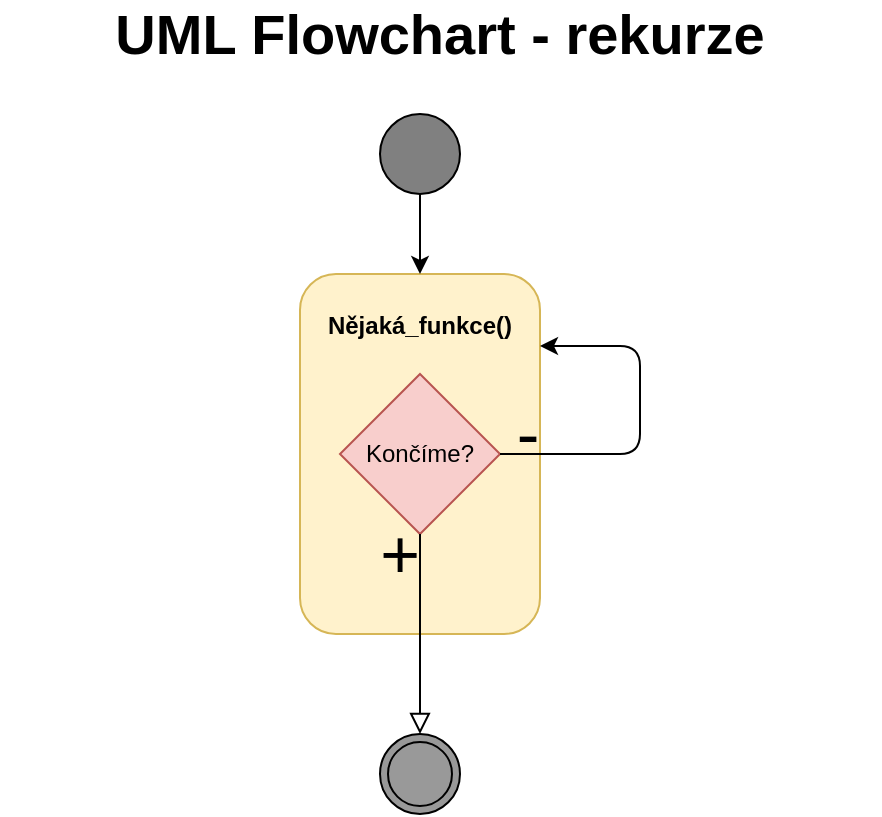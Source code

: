 <mxfile version="14.9.2" type="github">
  <diagram id="C5RBs43oDa-KdzZeNtuy" name="Page-1">
    <mxGraphModel dx="1182" dy="675" grid="1" gridSize="10" guides="1" tooltips="1" connect="1" arrows="1" fold="1" page="1" pageScale="1" pageWidth="827" pageHeight="1169" math="0" shadow="0">
      <root>
        <mxCell id="WIyWlLk6GJQsqaUBKTNV-0" />
        <mxCell id="WIyWlLk6GJQsqaUBKTNV-1" parent="WIyWlLk6GJQsqaUBKTNV-0" />
        <mxCell id="WIyWlLk6GJQsqaUBKTNV-3" value="&lt;b&gt;Nějaká_funkce()&lt;br&gt;&lt;br&gt;&lt;br&gt;&lt;br&gt;&lt;br&gt;&lt;br&gt;&lt;br&gt;&lt;br&gt;&lt;br&gt;&lt;br&gt;&lt;/b&gt;" style="rounded=1;whiteSpace=wrap;html=1;fontSize=12;glass=0;strokeWidth=1;shadow=0;fillColor=#fff2cc;strokeColor=#d6b656;" parent="WIyWlLk6GJQsqaUBKTNV-1" vertex="1">
          <mxGeometry x="280" y="180" width="120" height="180" as="geometry" />
        </mxCell>
        <mxCell id="8jcDuwqrLGiGfIS502dI-1" value="" style="edgeStyle=orthogonalEdgeStyle;rounded=0;orthogonalLoop=1;jettySize=auto;html=1;" edge="1" parent="WIyWlLk6GJQsqaUBKTNV-1" source="8jcDuwqrLGiGfIS502dI-0" target="WIyWlLk6GJQsqaUBKTNV-3">
          <mxGeometry relative="1" as="geometry" />
        </mxCell>
        <mxCell id="8jcDuwqrLGiGfIS502dI-0" value="" style="verticalLabelPosition=bottom;verticalAlign=top;html=1;shape=mxgraph.flowchart.on-page_reference;fillColor=#808080;" vertex="1" parent="WIyWlLk6GJQsqaUBKTNV-1">
          <mxGeometry x="320" y="100" width="40" height="40" as="geometry" />
        </mxCell>
        <mxCell id="8jcDuwqrLGiGfIS502dI-2" value="Končíme?" style="rhombus;whiteSpace=wrap;html=1;fillColor=#f8cecc;strokeColor=#b85450;" vertex="1" parent="WIyWlLk6GJQsqaUBKTNV-1">
          <mxGeometry x="300" y="230" width="80" height="80" as="geometry" />
        </mxCell>
        <mxCell id="8jcDuwqrLGiGfIS502dI-4" value="" style="edgeStyle=segmentEdgeStyle;endArrow=classic;html=1;exitX=1;exitY=0.5;exitDx=0;exitDy=0;entryX=1;entryY=0.2;entryDx=0;entryDy=0;entryPerimeter=0;" edge="1" parent="WIyWlLk6GJQsqaUBKTNV-1" source="8jcDuwqrLGiGfIS502dI-2" target="WIyWlLk6GJQsqaUBKTNV-3">
          <mxGeometry width="50" height="50" relative="1" as="geometry">
            <mxPoint x="390" y="380" as="sourcePoint" />
            <mxPoint x="470" y="240" as="targetPoint" />
            <Array as="points">
              <mxPoint x="450" y="270" />
              <mxPoint x="450" y="216" />
            </Array>
          </mxGeometry>
        </mxCell>
        <mxCell id="WIyWlLk6GJQsqaUBKTNV-2" value="" style="rounded=0;html=1;jettySize=auto;orthogonalLoop=1;fontSize=11;endArrow=block;endFill=0;endSize=8;strokeWidth=1;shadow=0;labelBackgroundColor=none;edgeStyle=orthogonalEdgeStyle;exitX=0.5;exitY=1;exitDx=0;exitDy=0;" parent="WIyWlLk6GJQsqaUBKTNV-1" source="8jcDuwqrLGiGfIS502dI-2" edge="1">
          <mxGeometry relative="1" as="geometry">
            <mxPoint x="340" y="410" as="targetPoint" />
          </mxGeometry>
        </mxCell>
        <mxCell id="8jcDuwqrLGiGfIS502dI-7" value="-" style="text;html=1;strokeColor=none;fillColor=none;align=center;verticalAlign=middle;whiteSpace=wrap;rounded=0;fontSize=34;" vertex="1" parent="WIyWlLk6GJQsqaUBKTNV-1">
          <mxGeometry x="374" y="250" width="40" height="20" as="geometry" />
        </mxCell>
        <mxCell id="8jcDuwqrLGiGfIS502dI-8" value="+" style="text;html=1;strokeColor=none;fillColor=none;align=center;verticalAlign=middle;whiteSpace=wrap;rounded=0;fontSize=34;" vertex="1" parent="WIyWlLk6GJQsqaUBKTNV-1">
          <mxGeometry x="310" y="310" width="40" height="20" as="geometry" />
        </mxCell>
        <mxCell id="8jcDuwqrLGiGfIS502dI-9" value="" style="ellipse;shape=doubleEllipse;whiteSpace=wrap;html=1;aspect=fixed;fontSize=34;fillColor=#999999;" vertex="1" parent="WIyWlLk6GJQsqaUBKTNV-1">
          <mxGeometry x="320" y="410" width="40" height="40" as="geometry" />
        </mxCell>
        <mxCell id="8jcDuwqrLGiGfIS502dI-10" value="UML Flowchart - rekurze" style="text;html=1;strokeColor=none;fillColor=none;align=center;verticalAlign=middle;whiteSpace=wrap;rounded=0;fontSize=28;fontStyle=1" vertex="1" parent="WIyWlLk6GJQsqaUBKTNV-1">
          <mxGeometry x="130" y="50" width="440" height="20" as="geometry" />
        </mxCell>
      </root>
    </mxGraphModel>
  </diagram>
</mxfile>
